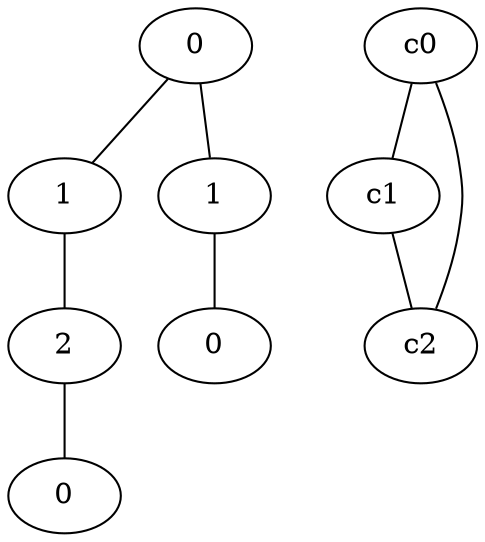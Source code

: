 graph {
a0[label=0];
a1[label=1];
a2[label=2];
a3[label=0];
a4[label=1];
a5[label=0];
a0 -- a1;
a0 -- a4;
a1 -- a2;
a2 -- a3;
a4 -- a5;
c0 -- c1;
c0 -- c2;
c1 -- c2;
}
